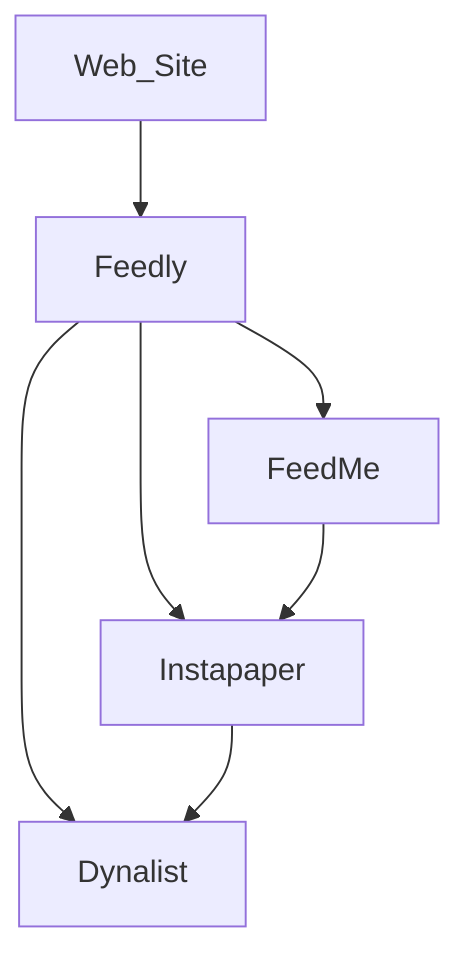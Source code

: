 graph TD
    Web_Site --> Feedly
    Feedly --> FeedMe
    Feedly --> Instapaper
    Feedly --> Dynalist
    FeedMe --> Instapaper
    Instapaper --> Dynalist